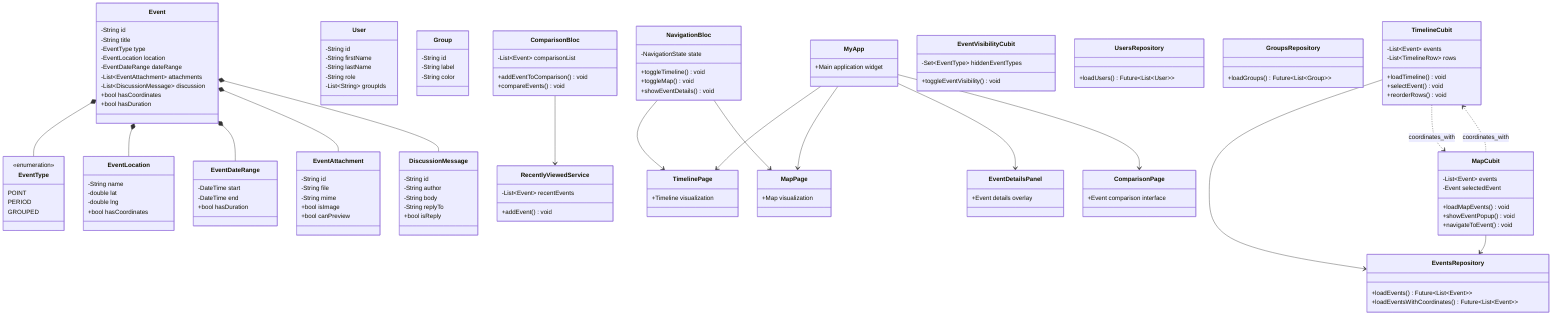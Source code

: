 classDiagram
    %% ====================================================================
    %% CORE DATA MODELS
    %% ====================================================================
    
    class Event {
        -String id
        -String title
        -EventType type
        -EventLocation location
        -EventDateRange dateRange
        -List~EventAttachment~ attachments
        -List~DiscussionMessage~ discussion
        +bool hasCoordinates
        +bool hasDuration
    }
    
    class EventType {
        <<enumeration>>
        POINT
        PERIOD
        GROUPED
    }
    
    class EventLocation {
        -String name
        -double lat
        -double lng
        +bool hasCoordinates
    }
    
    class EventDateRange {
        -DateTime start
        -DateTime end
        +bool hasDuration
    }
    
    class EventAttachment {
        -String id
        -String file
        -String mime
        +bool isImage
        +bool canPreview
    }
    
    class DiscussionMessage {
        -String id
        -String author
        -String body
        -String replyTo
        +bool isReply
    }
    
    class User {
        -String id
        -String firstName
        -String lastName
        -String role
        -List~String~ groupIds
    }
    
    class Group {
        -String id
        -String label
        -String color
    }
    
    %% ====================================================================
    %% STATE MANAGEMENT (SIMPLIFIED)
    %% ====================================================================
    
    class NavigationBloc {
        -NavigationState state
        +toggleTimeline() void
        +toggleMap() void
        +showEventDetails() void
    }
    
    class TimelineCubit {
        -List~Event~ events
        -List~TimelineRow~ rows
        +loadTimeline() void
        +selectEvent() void
        +reorderRows() void
    }
    
    class MapCubit {
        -List~Event~ events
        -Event selectedEvent
        +loadMapEvents() void
        +showEventPopup() void
        +navigateToEvent() void
    }
    
    class ComparisonBloc {
        -List~Event~ comparisonList
        +addEventToComparison() void
        +compareEvents() void
    }
    
    class EventVisibilityCubit {
        -Set~EventType~ hiddenEventTypes
        +toggleEventVisibility() void
    }
    
    %% ====================================================================
    %% REPOSITORY LAYER (SIMPLIFIED)
    %% ====================================================================
    
    class EventsRepository {
        +loadEvents() Future~List~Event~~
        +loadEventsWithCoordinates() Future~List~Event~~
    }
    
    class UsersRepository {
        +loadUsers() Future~List~User~~
    }
    
    class GroupsRepository {
        +loadGroups() Future~List~Group~~
    }
    
    %% ====================================================================
    %% SERVICE LAYER
    %% ====================================================================
    
    class RecentlyViewedService {
        -List~Event~ recentEvents
        +addEvent() void
    }
    
    %% ====================================================================
    %% UI COMPONENTS (HIGH-LEVEL)
    %% ====================================================================
    
    class MyApp {
        +Main application widget
    }
    
    class TimelinePage {
        +Timeline visualization
    }
    
    class MapPage {
        +Map visualization
    }
    
    class EventDetailsPanel {
        +Event details overlay
    }
    
    class ComparisonPage {
        +Event comparison interface
    }
    
    %% ====================================================================
    %% KEY RELATIONSHIPS ONLY
    %% ====================================================================
    
    %% Core Compositions
    Event *-- EventType
    Event *-- EventLocation
    Event *-- EventDateRange
    Event *-- EventAttachment
    Event *-- DiscussionMessage
    
    %% State Management
    NavigationBloc --> TimelinePage
    NavigationBloc --> MapPage
    TimelineCubit --> EventsRepository
    MapCubit --> EventsRepository
    ComparisonBloc --> RecentlyViewedService
    
    %% Key Dependencies
    TimelineCubit ..> MapCubit : coordinates_with
    MapCubit ..> TimelineCubit : coordinates_with
    
    %% UI Structure
    MyApp --> TimelinePage
    MyApp --> MapPage
    MyApp --> EventDetailsPanel
    MyApp --> ComparisonPage